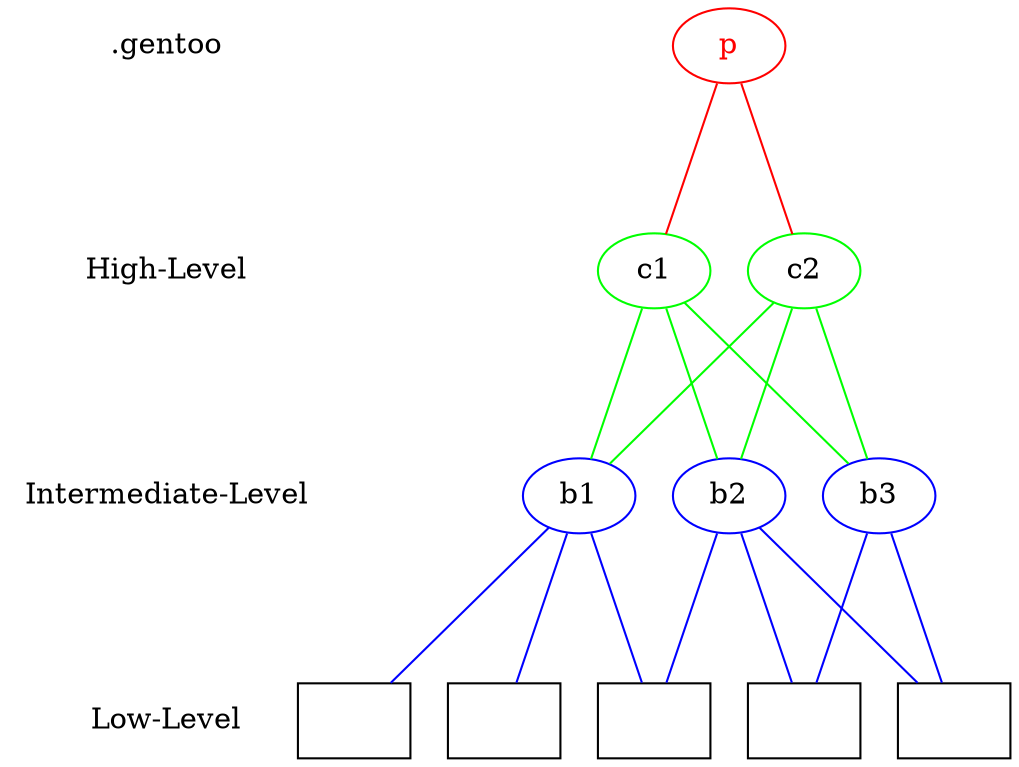 graph{
	splines=polyline;
	ranksep=1;
	{
		node[shape=none];
		edge[style=invis];
		".gentoo" -- "High-Level" -- "Intermediate-Level" -- "Low-Level";
	}

	{
		rank=same;
		"Low-Level";
		node[shape=rectangle,color=black,label=""];
		a1;
		a2;
		a3;
		a4;
		a5;
	}

	edge[color=blue];
	{
		rank=same;
		"Intermediate-Level";
		node[color=blue];
		b1;
		b2;
		b3;	
	}

	b1 -- a1;
	b1 -- a2;
	b1 -- a3;
	b2 -- a3;
	b2 -- a4;
	b2 -- a5;
	b3 -- a4;
	b3 -- a5;

	edge[color=green];
	{
		rank=same;
		"High-Level";
		node[color=green];
		c1;
		c2;
	}
	c1 -- b1;
	c1 -- b2;
	c1 -- b3;
	c2 -- b1;
	c2 -- b2;
	c2 -- b3;

	edge[color=red];
	{
		rank=same;
		".gentoo"
		node[color=red, shape=ellipse, fontcolor=red];
		p[label="p"];
	}
	p -- c1;
	p -- c2;
}

